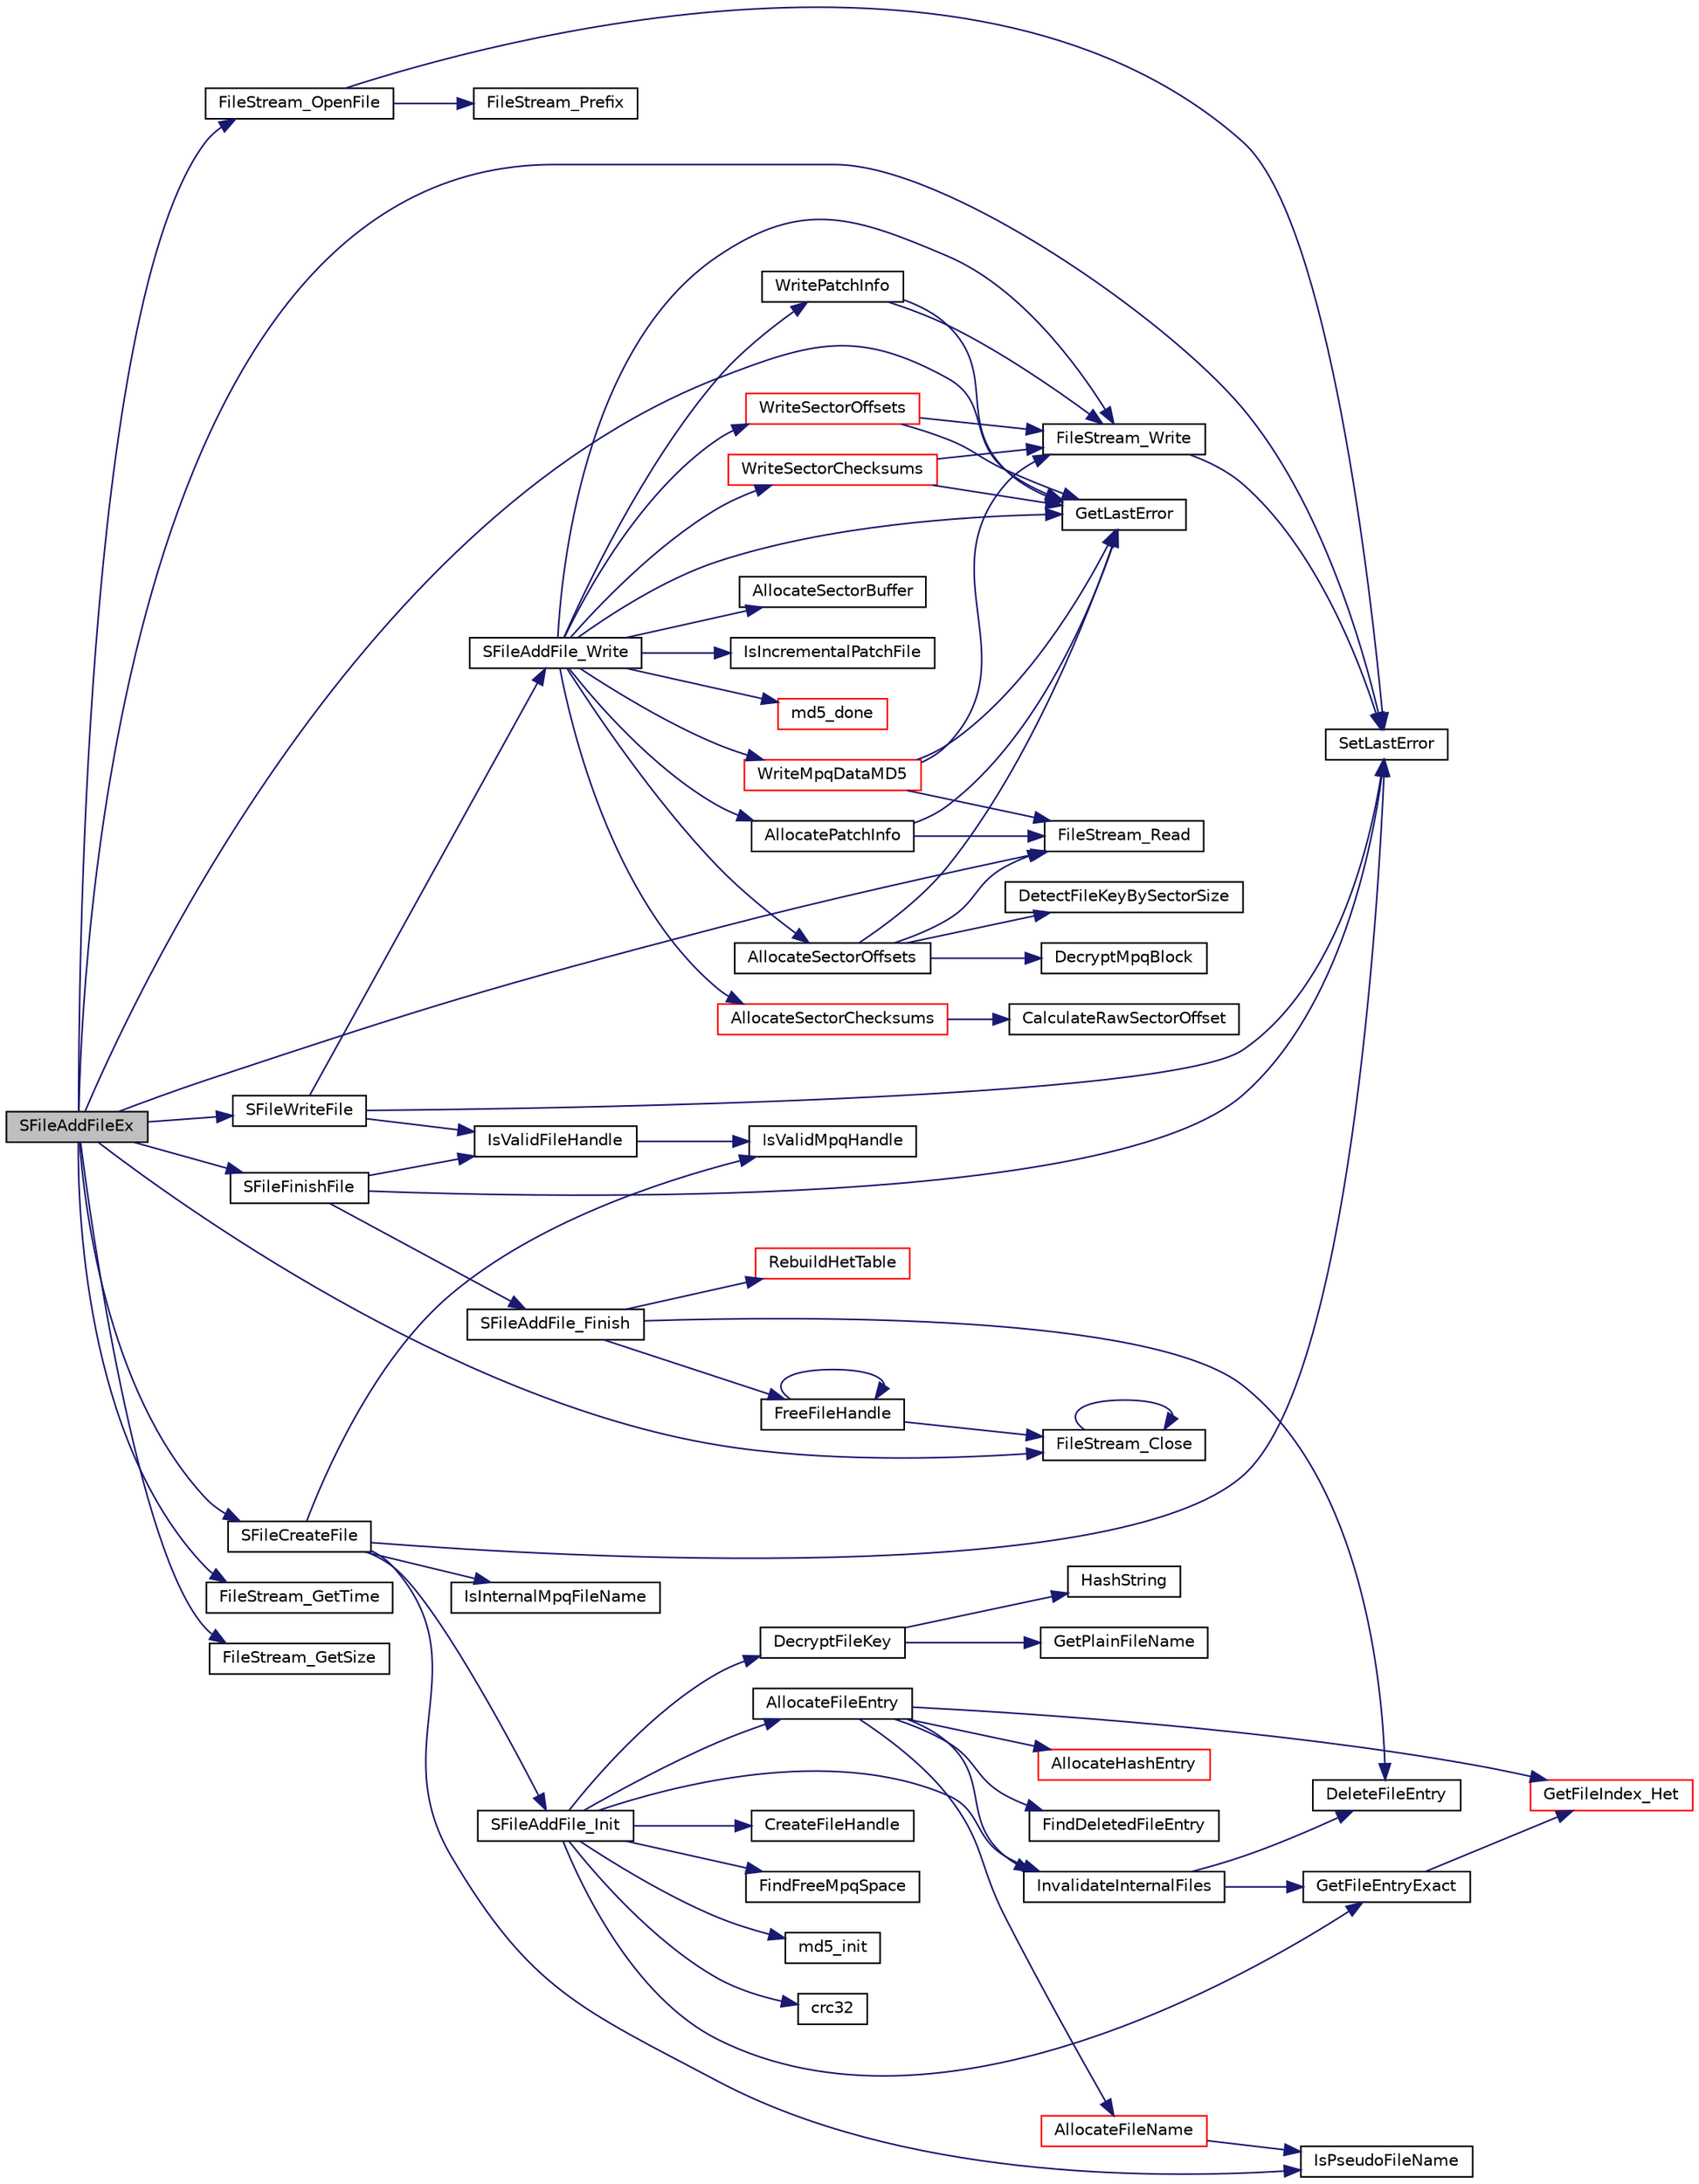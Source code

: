 digraph G
{
  edge [fontname="Helvetica",fontsize="10",labelfontname="Helvetica",labelfontsize="10"];
  node [fontname="Helvetica",fontsize="10",shape=record];
  rankdir="LR";
  Node1 [label="SFileAddFileEx",height=0.2,width=0.4,color="black", fillcolor="grey75", style="filled" fontcolor="black"];
  Node1 -> Node2 [color="midnightblue",fontsize="10",style="solid",fontname="Helvetica"];
  Node2 [label="FileStream_OpenFile",height=0.2,width=0.4,color="black", fillcolor="white", style="filled",URL="$_file_stream_8cpp.html#a48fa8de054ca2c1a69995494237ee94b"];
  Node2 -> Node3 [color="midnightblue",fontsize="10",style="solid",fontname="Helvetica"];
  Node3 [label="FileStream_Prefix",height=0.2,width=0.4,color="black", fillcolor="white", style="filled",URL="$_file_stream_8cpp.html#aa2107608d75af5dc5674f69c84637e22"];
  Node2 -> Node4 [color="midnightblue",fontsize="10",style="solid",fontname="Helvetica"];
  Node4 [label="SetLastError",height=0.2,width=0.4,color="black", fillcolor="white", style="filled",URL="$_file_stream_8cpp.html#ae12246cf2f9f9aa8e3a6367bd9fa2aed"];
  Node1 -> Node5 [color="midnightblue",fontsize="10",style="solid",fontname="Helvetica"];
  Node5 [label="GetLastError",height=0.2,width=0.4,color="black", fillcolor="white", style="filled",URL="$_file_stream_8cpp.html#a10b9a284527af83a44533867b0aff0fc"];
  Node1 -> Node6 [color="midnightblue",fontsize="10",style="solid",fontname="Helvetica"];
  Node6 [label="FileStream_GetTime",height=0.2,width=0.4,color="black", fillcolor="white", style="filled",URL="$_file_stream_8cpp.html#a4ea733800d58589cd80948dd23421dad"];
  Node1 -> Node7 [color="midnightblue",fontsize="10",style="solid",fontname="Helvetica"];
  Node7 [label="FileStream_GetSize",height=0.2,width=0.4,color="black", fillcolor="white", style="filled",URL="$_file_stream_8cpp.html#af505319882f0f4aaf396b6d061a2275b"];
  Node1 -> Node8 [color="midnightblue",fontsize="10",style="solid",fontname="Helvetica"];
  Node8 [label="SFileCreateFile",height=0.2,width=0.4,color="black", fillcolor="white", style="filled",URL="$_s_file_add_file_8cpp.html#ae3ab9ea48707f8edb0decb7fef53e896"];
  Node8 -> Node9 [color="midnightblue",fontsize="10",style="solid",fontname="Helvetica"];
  Node9 [label="IsValidMpqHandle",height=0.2,width=0.4,color="black", fillcolor="white", style="filled",URL="$_s_base_common_8cpp.html#a67882fdf8d424efbb6b2e1f748583a66"];
  Node8 -> Node10 [color="midnightblue",fontsize="10",style="solid",fontname="Helvetica"];
  Node10 [label="IsPseudoFileName",height=0.2,width=0.4,color="black", fillcolor="white", style="filled",URL="$_s_base_common_8cpp.html#ad01c4c290fa6caebc77053dbc12c1070"];
  Node8 -> Node11 [color="midnightblue",fontsize="10",style="solid",fontname="Helvetica"];
  Node11 [label="IsInternalMpqFileName",height=0.2,width=0.4,color="black", fillcolor="white", style="filled",URL="$_s_base_common_8cpp.html#a271822a4e6a88edb8f2f53df8b713023"];
  Node8 -> Node12 [color="midnightblue",fontsize="10",style="solid",fontname="Helvetica"];
  Node12 [label="SFileAddFile_Init",height=0.2,width=0.4,color="black", fillcolor="white", style="filled",URL="$_s_file_add_file_8cpp.html#a24674a5d1cfc1cb229f704d5ea4d5981"];
  Node12 -> Node13 [color="midnightblue",fontsize="10",style="solid",fontname="Helvetica"];
  Node13 [label="CreateFileHandle",height=0.2,width=0.4,color="black", fillcolor="white", style="filled",URL="$_s_base_common_8cpp.html#af3e146ce1fda8ffaf72d6391956f29a3"];
  Node12 -> Node14 [color="midnightblue",fontsize="10",style="solid",fontname="Helvetica"];
  Node14 [label="FindFreeMpqSpace",height=0.2,width=0.4,color="black", fillcolor="white", style="filled",URL="$_s_base_common_8cpp.html#acb18aa3b31bc45f95eb5e493c619ce52"];
  Node12 -> Node15 [color="midnightblue",fontsize="10",style="solid",fontname="Helvetica"];
  Node15 [label="GetFileEntryExact",height=0.2,width=0.4,color="black", fillcolor="white", style="filled",URL="$_s_base_file_table_8cpp.html#a90069131da300c2a6d9ff0b7a1b41806"];
  Node15 -> Node16 [color="midnightblue",fontsize="10",style="solid",fontname="Helvetica"];
  Node16 [label="GetFileIndex_Het",height=0.2,width=0.4,color="red", fillcolor="white", style="filled",URL="$_s_base_file_table_8cpp.html#acf04d5326a7dd5e0c5d82598f8e76a50"];
  Node12 -> Node17 [color="midnightblue",fontsize="10",style="solid",fontname="Helvetica"];
  Node17 [label="AllocateFileEntry",height=0.2,width=0.4,color="black", fillcolor="white", style="filled",URL="$_s_base_file_table_8cpp.html#aca2f6b3ece92ea308a9bcd3976e9e03d"];
  Node17 -> Node16 [color="midnightblue",fontsize="10",style="solid",fontname="Helvetica"];
  Node17 -> Node18 [color="midnightblue",fontsize="10",style="solid",fontname="Helvetica"];
  Node18 [label="FindDeletedFileEntry",height=0.2,width=0.4,color="black", fillcolor="white", style="filled",URL="$_s_base_file_table_8cpp.html#a0850e19fb9d5966a38c79f741025f9d6"];
  Node17 -> Node19 [color="midnightblue",fontsize="10",style="solid",fontname="Helvetica"];
  Node19 [label="InvalidateInternalFiles",height=0.2,width=0.4,color="black", fillcolor="white", style="filled",URL="$_s_base_file_table_8cpp.html#a49c99a591813b88b38d9d219af88a8d4"];
  Node19 -> Node15 [color="midnightblue",fontsize="10",style="solid",fontname="Helvetica"];
  Node19 -> Node20 [color="midnightblue",fontsize="10",style="solid",fontname="Helvetica"];
  Node20 [label="DeleteFileEntry",height=0.2,width=0.4,color="black", fillcolor="white", style="filled",URL="$_s_base_file_table_8cpp.html#ab491aefc6c1009d67e63868ea2be6ecc"];
  Node17 -> Node21 [color="midnightblue",fontsize="10",style="solid",fontname="Helvetica"];
  Node21 [label="AllocateFileName",height=0.2,width=0.4,color="red", fillcolor="white", style="filled",URL="$_s_base_file_table_8cpp.html#a551f6e01e95accafb0042ae9b8d81e61"];
  Node21 -> Node10 [color="midnightblue",fontsize="10",style="solid",fontname="Helvetica"];
  Node17 -> Node22 [color="midnightblue",fontsize="10",style="solid",fontname="Helvetica"];
  Node22 [label="AllocateHashEntry",height=0.2,width=0.4,color="red", fillcolor="white", style="filled",URL="$_s_base_common_8cpp.html#a259665299cf78eb0e253b08d6489da68"];
  Node12 -> Node19 [color="midnightblue",fontsize="10",style="solid",fontname="Helvetica"];
  Node12 -> Node23 [color="midnightblue",fontsize="10",style="solid",fontname="Helvetica"];
  Node23 [label="DecryptFileKey",height=0.2,width=0.4,color="black", fillcolor="white", style="filled",URL="$_s_base_common_8cpp.html#af48f792817421c6ae782d3ea4f6e8772"];
  Node23 -> Node24 [color="midnightblue",fontsize="10",style="solid",fontname="Helvetica"];
  Node24 [label="GetPlainFileName",height=0.2,width=0.4,color="black", fillcolor="white", style="filled",URL="$_file_stream_8cpp.html#a4182f61165951a9334874d488e089844"];
  Node23 -> Node25 [color="midnightblue",fontsize="10",style="solid",fontname="Helvetica"];
  Node25 [label="HashString",height=0.2,width=0.4,color="black", fillcolor="white", style="filled",URL="$_s_base_common_8cpp.html#a253e7854c54b950673d285bc8ceba83a"];
  Node12 -> Node26 [color="midnightblue",fontsize="10",style="solid",fontname="Helvetica"];
  Node26 [label="md5_init",height=0.2,width=0.4,color="black", fillcolor="white", style="filled",URL="$md5_8c.html#a26c1379e5ead2590effec89de6b8cd11"];
  Node12 -> Node27 [color="midnightblue",fontsize="10",style="solid",fontname="Helvetica"];
  Node27 [label="crc32",height=0.2,width=0.4,color="black", fillcolor="white", style="filled",URL="$zlib_2crc32_8c.html#af5a1c7b05170540ef3bb084e6cf903c4"];
  Node8 -> Node4 [color="midnightblue",fontsize="10",style="solid",fontname="Helvetica"];
  Node1 -> Node28 [color="midnightblue",fontsize="10",style="solid",fontname="Helvetica"];
  Node28 [label="FileStream_Read",height=0.2,width=0.4,color="black", fillcolor="white", style="filled",URL="$_file_stream_8cpp.html#a593f3b1416f7497c28fa5552cd1b3003"];
  Node1 -> Node29 [color="midnightblue",fontsize="10",style="solid",fontname="Helvetica"];
  Node29 [label="SFileWriteFile",height=0.2,width=0.4,color="black", fillcolor="white", style="filled",URL="$_s_file_add_file_8cpp.html#a70c78df25d758e53550021e82078352e"];
  Node29 -> Node30 [color="midnightblue",fontsize="10",style="solid",fontname="Helvetica"];
  Node30 [label="IsValidFileHandle",height=0.2,width=0.4,color="black", fillcolor="white", style="filled",URL="$_s_base_common_8cpp.html#a3216d5c62d758be099dfa3324cf34dd3"];
  Node30 -> Node9 [color="midnightblue",fontsize="10",style="solid",fontname="Helvetica"];
  Node29 -> Node31 [color="midnightblue",fontsize="10",style="solid",fontname="Helvetica"];
  Node31 [label="SFileAddFile_Write",height=0.2,width=0.4,color="black", fillcolor="white", style="filled",URL="$_s_file_add_file_8cpp.html#a8bbeffca003d324051f5a4d93a6862a3"];
  Node31 -> Node32 [color="midnightblue",fontsize="10",style="solid",fontname="Helvetica"];
  Node32 [label="AllocateSectorBuffer",height=0.2,width=0.4,color="black", fillcolor="white", style="filled",URL="$_s_base_common_8cpp.html#a39393674112575a09c309d648d59a3eb"];
  Node31 -> Node33 [color="midnightblue",fontsize="10",style="solid",fontname="Helvetica"];
  Node33 [label="IsIncrementalPatchFile",height=0.2,width=0.4,color="black", fillcolor="white", style="filled",URL="$_s_file_patch_archives_8cpp.html#ab5bb17d96d449e811cb62181805307e0"];
  Node31 -> Node34 [color="midnightblue",fontsize="10",style="solid",fontname="Helvetica"];
  Node34 [label="AllocatePatchInfo",height=0.2,width=0.4,color="black", fillcolor="white", style="filled",URL="$_s_base_common_8cpp.html#ace1d87f4df2379a25c5516fbcc027d0c"];
  Node34 -> Node28 [color="midnightblue",fontsize="10",style="solid",fontname="Helvetica"];
  Node34 -> Node5 [color="midnightblue",fontsize="10",style="solid",fontname="Helvetica"];
  Node31 -> Node35 [color="midnightblue",fontsize="10",style="solid",fontname="Helvetica"];
  Node35 [label="AllocateSectorOffsets",height=0.2,width=0.4,color="black", fillcolor="white", style="filled",URL="$_s_base_common_8cpp.html#ae7c6e8b33178ca275ec20f68329b5d55"];
  Node35 -> Node28 [color="midnightblue",fontsize="10",style="solid",fontname="Helvetica"];
  Node35 -> Node5 [color="midnightblue",fontsize="10",style="solid",fontname="Helvetica"];
  Node35 -> Node36 [color="midnightblue",fontsize="10",style="solid",fontname="Helvetica"];
  Node36 [label="DetectFileKeyBySectorSize",height=0.2,width=0.4,color="black", fillcolor="white", style="filled",URL="$_s_base_common_8cpp.html#a2ee395fedefc3dea1b3606db90530f0f"];
  Node35 -> Node37 [color="midnightblue",fontsize="10",style="solid",fontname="Helvetica"];
  Node37 [label="DecryptMpqBlock",height=0.2,width=0.4,color="black", fillcolor="white", style="filled",URL="$_s_base_common_8cpp.html#a66f0f8a3367d5feb073639de03872a7e"];
  Node31 -> Node38 [color="midnightblue",fontsize="10",style="solid",fontname="Helvetica"];
  Node38 [label="AllocateSectorChecksums",height=0.2,width=0.4,color="red", fillcolor="white", style="filled",URL="$_s_base_common_8cpp.html#a625957b3c4515b0d8664c2c7733f5ae2"];
  Node38 -> Node39 [color="midnightblue",fontsize="10",style="solid",fontname="Helvetica"];
  Node39 [label="CalculateRawSectorOffset",height=0.2,width=0.4,color="black", fillcolor="white", style="filled",URL="$_s_base_common_8cpp.html#a7b6bce2874782a80fc6a7ce477e8ab5e"];
  Node31 -> Node40 [color="midnightblue",fontsize="10",style="solid",fontname="Helvetica"];
  Node40 [label="FileStream_Write",height=0.2,width=0.4,color="black", fillcolor="white", style="filled",URL="$_file_stream_8cpp.html#a36307955e8de92f5ea26be07ea3b9cb4"];
  Node40 -> Node4 [color="midnightblue",fontsize="10",style="solid",fontname="Helvetica"];
  Node31 -> Node5 [color="midnightblue",fontsize="10",style="solid",fontname="Helvetica"];
  Node31 -> Node41 [color="midnightblue",fontsize="10",style="solid",fontname="Helvetica"];
  Node41 [label="md5_done",height=0.2,width=0.4,color="red", fillcolor="white", style="filled",URL="$md5_8c.html#aee76a4c9f37bfe88d943301f3fa8126f"];
  Node31 -> Node42 [color="midnightblue",fontsize="10",style="solid",fontname="Helvetica"];
  Node42 [label="WriteSectorChecksums",height=0.2,width=0.4,color="red", fillcolor="white", style="filled",URL="$_s_base_common_8cpp.html#a336ebf1e01d695363f7f25a474e627de"];
  Node42 -> Node40 [color="midnightblue",fontsize="10",style="solid",fontname="Helvetica"];
  Node42 -> Node5 [color="midnightblue",fontsize="10",style="solid",fontname="Helvetica"];
  Node31 -> Node43 [color="midnightblue",fontsize="10",style="solid",fontname="Helvetica"];
  Node43 [label="WritePatchInfo",height=0.2,width=0.4,color="black", fillcolor="white", style="filled",URL="$_s_base_common_8cpp.html#ae019465d798f9926fd5cc63697d664f7"];
  Node43 -> Node40 [color="midnightblue",fontsize="10",style="solid",fontname="Helvetica"];
  Node43 -> Node5 [color="midnightblue",fontsize="10",style="solid",fontname="Helvetica"];
  Node31 -> Node44 [color="midnightblue",fontsize="10",style="solid",fontname="Helvetica"];
  Node44 [label="WriteSectorOffsets",height=0.2,width=0.4,color="red", fillcolor="white", style="filled",URL="$_s_base_common_8cpp.html#a55f6d721d95cc322bd68f273b1e40ae1"];
  Node44 -> Node40 [color="midnightblue",fontsize="10",style="solid",fontname="Helvetica"];
  Node44 -> Node5 [color="midnightblue",fontsize="10",style="solid",fontname="Helvetica"];
  Node31 -> Node45 [color="midnightblue",fontsize="10",style="solid",fontname="Helvetica"];
  Node45 [label="WriteMpqDataMD5",height=0.2,width=0.4,color="red", fillcolor="white", style="filled",URL="$_s_base_common_8cpp.html#ad65eac195a2ffc9e9ad511d7b381a9a5"];
  Node45 -> Node28 [color="midnightblue",fontsize="10",style="solid",fontname="Helvetica"];
  Node45 -> Node5 [color="midnightblue",fontsize="10",style="solid",fontname="Helvetica"];
  Node45 -> Node40 [color="midnightblue",fontsize="10",style="solid",fontname="Helvetica"];
  Node29 -> Node4 [color="midnightblue",fontsize="10",style="solid",fontname="Helvetica"];
  Node1 -> Node46 [color="midnightblue",fontsize="10",style="solid",fontname="Helvetica"];
  Node46 [label="SFileFinishFile",height=0.2,width=0.4,color="black", fillcolor="white", style="filled",URL="$_s_file_add_file_8cpp.html#a7829275dccf80bbf47758ebd5515349a"];
  Node46 -> Node30 [color="midnightblue",fontsize="10",style="solid",fontname="Helvetica"];
  Node46 -> Node47 [color="midnightblue",fontsize="10",style="solid",fontname="Helvetica"];
  Node47 [label="SFileAddFile_Finish",height=0.2,width=0.4,color="black", fillcolor="white", style="filled",URL="$_s_file_add_file_8cpp.html#ad5fd5f53f46b1786c28ffd042b631207"];
  Node47 -> Node48 [color="midnightblue",fontsize="10",style="solid",fontname="Helvetica"];
  Node48 [label="RebuildHetTable",height=0.2,width=0.4,color="red", fillcolor="white", style="filled",URL="$_s_base_file_table_8cpp.html#a97fd4e4b3730b45b008fbba7dc7c07e8"];
  Node47 -> Node20 [color="midnightblue",fontsize="10",style="solid",fontname="Helvetica"];
  Node47 -> Node49 [color="midnightblue",fontsize="10",style="solid",fontname="Helvetica"];
  Node49 [label="FreeFileHandle",height=0.2,width=0.4,color="black", fillcolor="white", style="filled",URL="$_s_base_common_8cpp.html#a18f4fd98a66477ad38b6b12f27cf2ad0"];
  Node49 -> Node49 [color="midnightblue",fontsize="10",style="solid",fontname="Helvetica"];
  Node49 -> Node50 [color="midnightblue",fontsize="10",style="solid",fontname="Helvetica"];
  Node50 [label="FileStream_Close",height=0.2,width=0.4,color="black", fillcolor="white", style="filled",URL="$_file_stream_8cpp.html#ae8b75c4797726e9c5ee0b4b03bf31442"];
  Node50 -> Node50 [color="midnightblue",fontsize="10",style="solid",fontname="Helvetica"];
  Node46 -> Node4 [color="midnightblue",fontsize="10",style="solid",fontname="Helvetica"];
  Node1 -> Node50 [color="midnightblue",fontsize="10",style="solid",fontname="Helvetica"];
  Node1 -> Node4 [color="midnightblue",fontsize="10",style="solid",fontname="Helvetica"];
}
